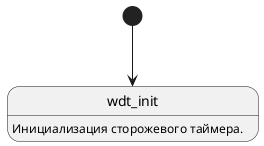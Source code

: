 @startuml

[*] --> start

state "wdt_init" as start {
start: Инициализация сторожевого таймера.
}

@enduml